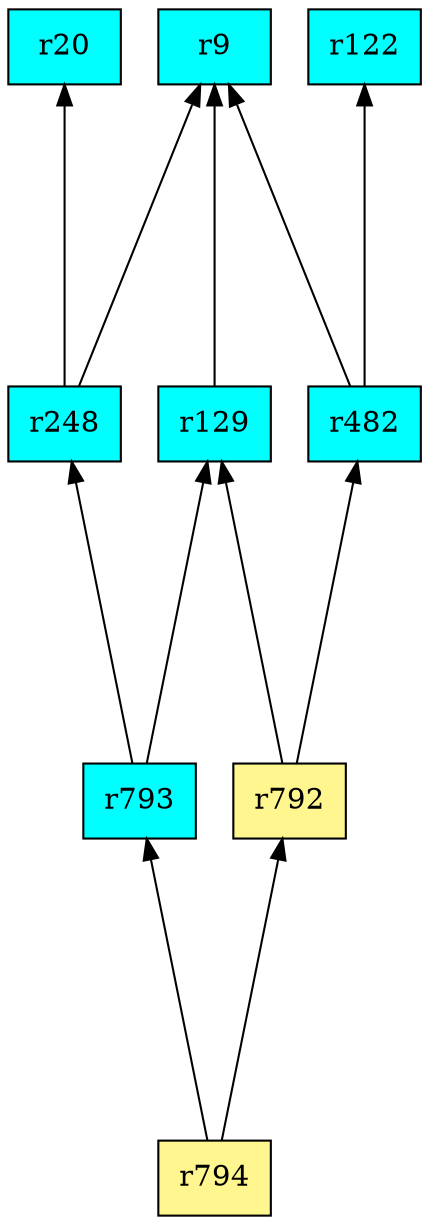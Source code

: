 digraph G {
rankdir=BT;ranksep="2.0";
"r129" [shape=record,fillcolor=cyan,style=filled,label="{r129}"];
"r248" [shape=record,fillcolor=cyan,style=filled,label="{r248}"];
"r122" [shape=record,fillcolor=cyan,style=filled,label="{r122}"];
"r482" [shape=record,fillcolor=cyan,style=filled,label="{r482}"];
"r794" [shape=record,fillcolor=khaki1,style=filled,label="{r794}"];
"r20" [shape=record,fillcolor=cyan,style=filled,label="{r20}"];
"r793" [shape=record,fillcolor=cyan,style=filled,label="{r793}"];
"r9" [shape=record,fillcolor=cyan,style=filled,label="{r9}"];
"r792" [shape=record,fillcolor=khaki1,style=filled,label="{r792}"];
"r129" -> "r9"
"r248" -> "r9"
"r248" -> "r20"
"r482" -> "r9"
"r482" -> "r122"
"r794" -> "r793"
"r794" -> "r792"
"r793" -> "r129"
"r793" -> "r248"
"r792" -> "r129"
"r792" -> "r482"
}
